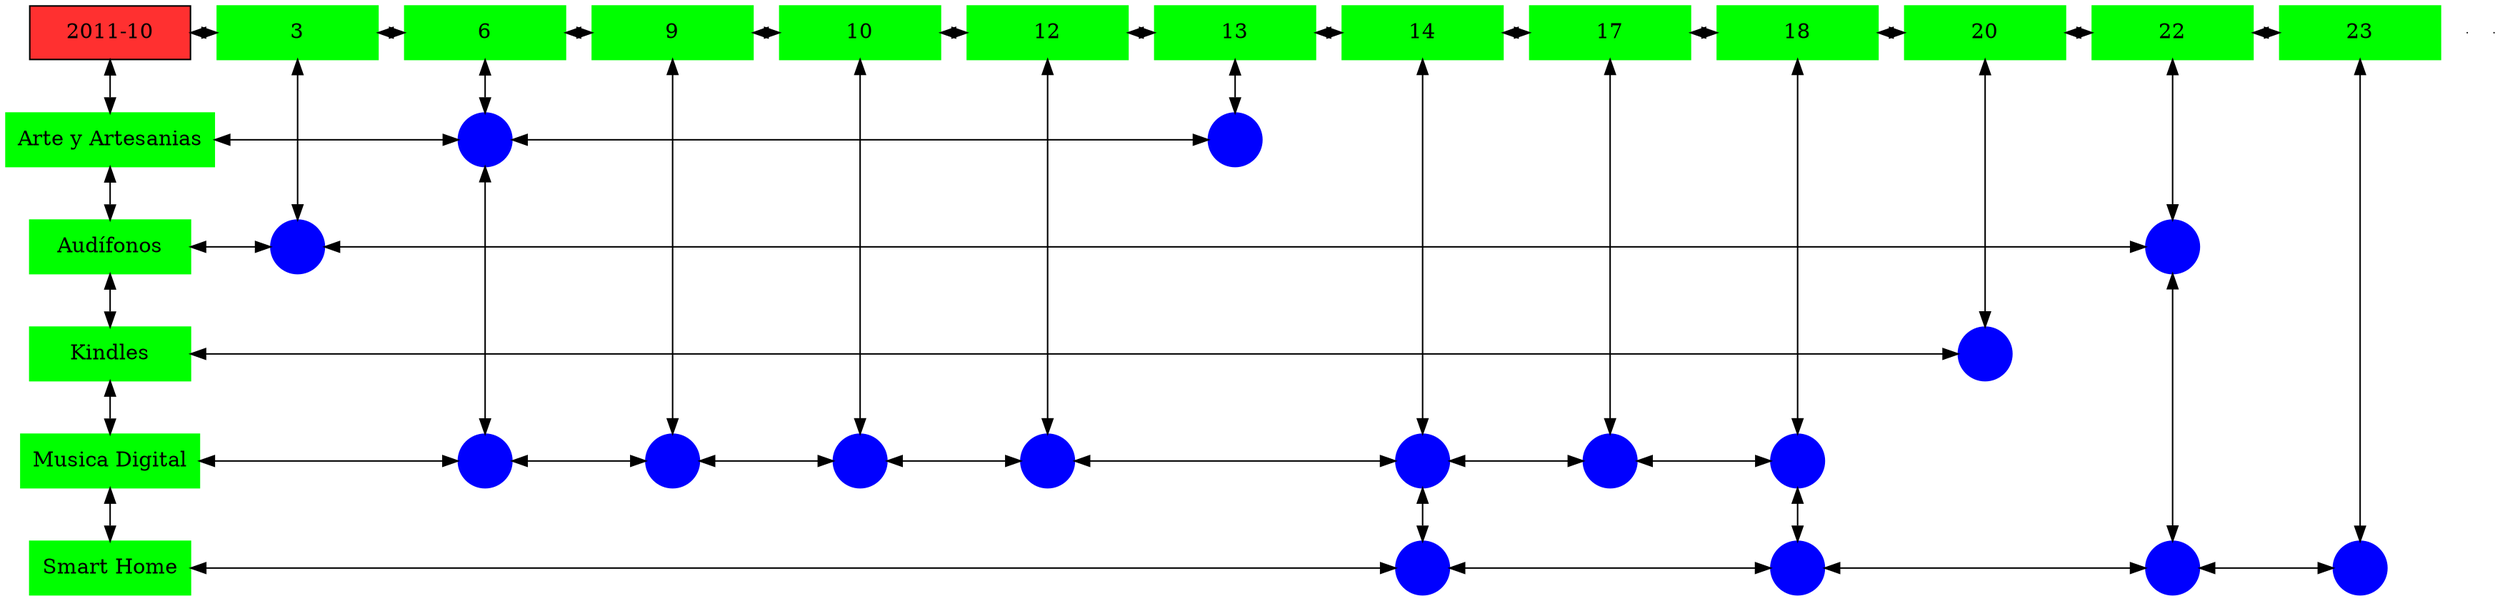 digraph G{
node[shape="box"];
nodeMt[ label = "2011-10", width = 1.5, style = filled, fillcolor = firebrick1, group = 1 ];
e0[ shape = point, width = 0 ];
e1[ shape = point, width = 0 ];
node0xc00200eb40[label="3",color=green,style =filled,width = 1.5 group=3];
nodeMt->node0xc00200eb40[dir="both"];
{rank=same;nodeMt;node0xc00200eb40;}
node0xc00206d9f0[label="6",color=green,style =filled,width = 1.5 group=6];
node0xc00200eb40->node0xc00206d9f0[dir="both"];
{rank=same;node0xc00200eb40;node0xc00206d9f0;}
node0xc0021a2230[label="9",color=green,style =filled,width = 1.5 group=9];
node0xc00206d9f0->node0xc0021a2230[dir="both"];
{rank=same;node0xc00206d9f0;node0xc0021a2230;}
node0xc0020e15e0[label="10",color=green,style =filled,width = 1.5 group=10];
node0xc0021a2230->node0xc0020e15e0[dir="both"];
{rank=same;node0xc0021a2230;node0xc0020e15e0;}
node0xc001ea6690[label="12",color=green,style =filled,width = 1.5 group=12];
node0xc0020e15e0->node0xc001ea6690[dir="both"];
{rank=same;node0xc0020e15e0;node0xc001ea6690;}
node0xc002222870[label="13",color=green,style =filled,width = 1.5 group=13];
node0xc001ea6690->node0xc002222870[dir="both"];
{rank=same;node0xc001ea6690;node0xc002222870;}
node0xc0020bea00[label="14",color=green,style =filled,width = 1.5 group=14];
node0xc002222870->node0xc0020bea00[dir="both"];
{rank=same;node0xc002222870;node0xc0020bea00;}
node0xc00225c6e0[label="17",color=green,style =filled,width = 1.5 group=17];
node0xc0020bea00->node0xc00225c6e0[dir="both"];
{rank=same;node0xc0020bea00;node0xc00225c6e0;}
node0xc001f04370[label="18",color=green,style =filled,width = 1.5 group=18];
node0xc00225c6e0->node0xc001f04370[dir="both"];
{rank=same;node0xc00225c6e0;node0xc001f04370;}
node0xc001f2de50[label="20",color=green,style =filled,width = 1.5 group=20];
node0xc001f04370->node0xc001f2de50[dir="both"];
{rank=same;node0xc001f04370;node0xc001f2de50;}
node0xc002050050[label="22",color=green,style =filled,width = 1.5 group=22];
node0xc001f2de50->node0xc002050050[dir="both"];
{rank=same;node0xc001f2de50;node0xc002050050;}
node0xc001ec19f0[label="23",color=green,style =filled,width = 1.5 group=23];
node0xc002050050->node0xc001ec19f0[dir="both"];
{rank=same;node0xc002050050;node0xc001ec19f0;}
node0xc0021a24b0[label="Arte y Artesanias",color=green,style =filled width = 1.5 group=1];
node0xc002199500[label="",color=blue,style =filled, width = 0.5 group=6 shape=circle];
node0xc0021a24b0->node0xc002199500[dir="both"];
{rank=same;node0xc0021a24b0;node0xc002199500;}
node0xc002219980[label="",color=blue,style =filled, width = 0.5 group=13 shape=circle];
node0xc002199500->node0xc002219980[dir="both"];
{rank=same;node0xc002219980;node0xc002199500;}
node0xc00200eaf0[label="Audífonos",color=green,style =filled width = 1.5 group=1];
node0xc00200cf00[label="",color=blue,style =filled, width = 0.5 group=3 shape=circle];
node0xc00200eaf0->node0xc00200cf00[dir="both"];
{rank=same;node0xc00200eaf0;node0xc00200cf00;}
node0xc00204c480[label="",color=blue,style =filled, width = 0.5 group=22 shape=circle];
node0xc00200cf00->node0xc00204c480[dir="both"];
{rank=same;node0xc00204c480;node0xc00200cf00;}
node0xc001f2de00[label="Kindles",color=green,style =filled width = 1.5 group=1];
node0xc001f29900[label="",color=blue,style =filled, width = 0.5 group=20 shape=circle];
node0xc001f2de00->node0xc001f29900[dir="both"];
{rank=same;node0xc001f2de00;node0xc001f29900;}
node0xc001ea6640[label="Musica Digital",color=green,style =filled width = 1.5 group=1];
node0xc00207a300[label="",color=blue,style =filled, width = 0.5 group=6 shape=circle];
node0xc001ea6640->node0xc00207a300[dir="both"];
{rank=same;node0xc001ea6640;node0xc00207a300;}
node0xc002199300[label="",color=blue,style =filled, width = 0.5 group=9 shape=circle];
node0xc00207a300->node0xc002199300[dir="both"];
{rank=same;node0xc002199300;node0xc00207a300;}
node0xc0020ea900[label="",color=blue,style =filled, width = 0.5 group=10 shape=circle];
node0xc002199300->node0xc0020ea900[dir="both"];
{rank=same;node0xc0020ea900;node0xc002199300;}
node0xc001ea4480[label="",color=blue,style =filled, width = 0.5 group=12 shape=circle];
node0xc0020ea900->node0xc001ea4480[dir="both"];
{rank=same;node0xc001ea4480;node0xc0020ea900;}
node0xc002199e80[label="",color=blue,style =filled, width = 0.5 group=14 shape=circle];
node0xc001ea4480->node0xc002199e80[dir="both"];
{rank=same;node0xc002199e80;node0xc001ea4480;}
node0xc002258b80[label="",color=blue,style =filled, width = 0.5 group=17 shape=circle];
node0xc002199e80->node0xc002258b80[dir="both"];
{rank=same;node0xc002258b80;node0xc002199e80;}
node0xc0021ac000[label="",color=blue,style =filled, width = 0.5 group=18 shape=circle];
node0xc002258b80->node0xc0021ac000[dir="both"];
{rank=same;node0xc0021ac000;node0xc002258b80;}
node0xc001ec19a0[label="Smart Home",color=green,style =filled width = 1.5 group=1];
node0xc0020bcc80[label="",color=blue,style =filled, width = 0.5 group=14 shape=circle];
node0xc001ec19a0->node0xc0020bcc80[dir="both"];
{rank=same;node0xc001ec19a0;node0xc0020bcc80;}
node0xc001f00980[label="",color=blue,style =filled, width = 0.5 group=18 shape=circle];
node0xc0020bcc80->node0xc001f00980[dir="both"];
{rank=same;node0xc001f00980;node0xc0020bcc80;}
node0xc002287880[label="",color=blue,style =filled, width = 0.5 group=22 shape=circle];
node0xc001f00980->node0xc002287880[dir="both"];
{rank=same;node0xc002287880;node0xc001f00980;}
node0xc001ebd680[label="",color=blue,style =filled, width = 0.5 group=23 shape=circle];
node0xc002287880->node0xc001ebd680[dir="both"];
{rank=same;node0xc001ebd680;node0xc002287880;}
node0xc00200eb40->node0xc00200cf00[dir="both"];
node0xc00206d9f0->node0xc002199500[dir="both"];
node0xc002199500->node0xc00207a300[dir="both"];
node0xc0021a2230->node0xc002199300[dir="both"];
node0xc0020e15e0->node0xc0020ea900[dir="both"];
node0xc001ea6690->node0xc001ea4480[dir="both"];
node0xc002222870->node0xc002219980[dir="both"];
node0xc0020bea00->node0xc002199e80[dir="both"];
node0xc002199e80->node0xc0020bcc80[dir="both"];
node0xc00225c6e0->node0xc002258b80[dir="both"];
node0xc001f04370->node0xc0021ac000[dir="both"];
node0xc0021ac000->node0xc001f00980[dir="both"];
node0xc001f2de50->node0xc001f29900[dir="both"];
node0xc002050050->node0xc00204c480[dir="both"];
node0xc00204c480->node0xc002287880[dir="both"];
node0xc001ec19f0->node0xc001ebd680[dir="both"];
nodeMt->node0xc0021a24b0[dir="both"];
node0xc0021a24b0->node0xc00200eaf0[dir="both"];
node0xc00200eaf0->node0xc001f2de00[dir="both"];
node0xc001f2de00->node0xc001ea6640[dir="both"];
node0xc001ea6640->node0xc001ec19a0[dir="both"];
}
